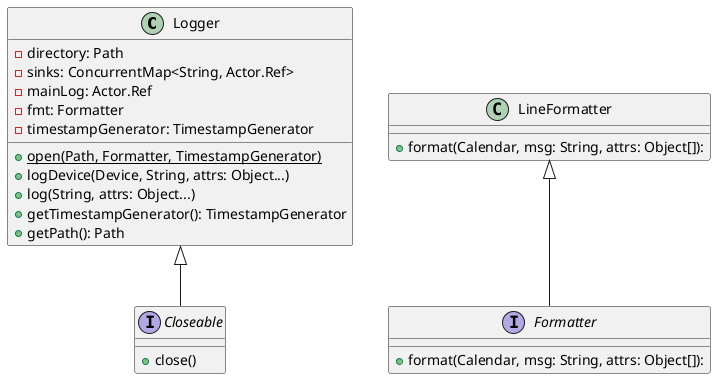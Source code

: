 @startuml
class Logger {
  - directory: Path
  - sinks: ConcurrentMap<String, Actor.Ref>
  - mainLog: Actor.Ref
  - fmt: Formatter
  - timestampGenerator: TimestampGenerator
  + {static} open(Path, Formatter, TimestampGenerator)
  + logDevice(Device, String, attrs: Object...)
  + log(String, attrs: Object...)
  + getTimestampGenerator(): TimestampGenerator
  + getPath(): Path
}

interface Closeable {
  + close()
}

Logger <|-- Closeable

interface Formatter {
  + format(Calendar, msg: String, attrs: Object[]): 
}

class LineFormatter  {
  + format(Calendar, msg: String, attrs: Object[]): 
}

LineFormatter <|-- Formatter

@enduml
